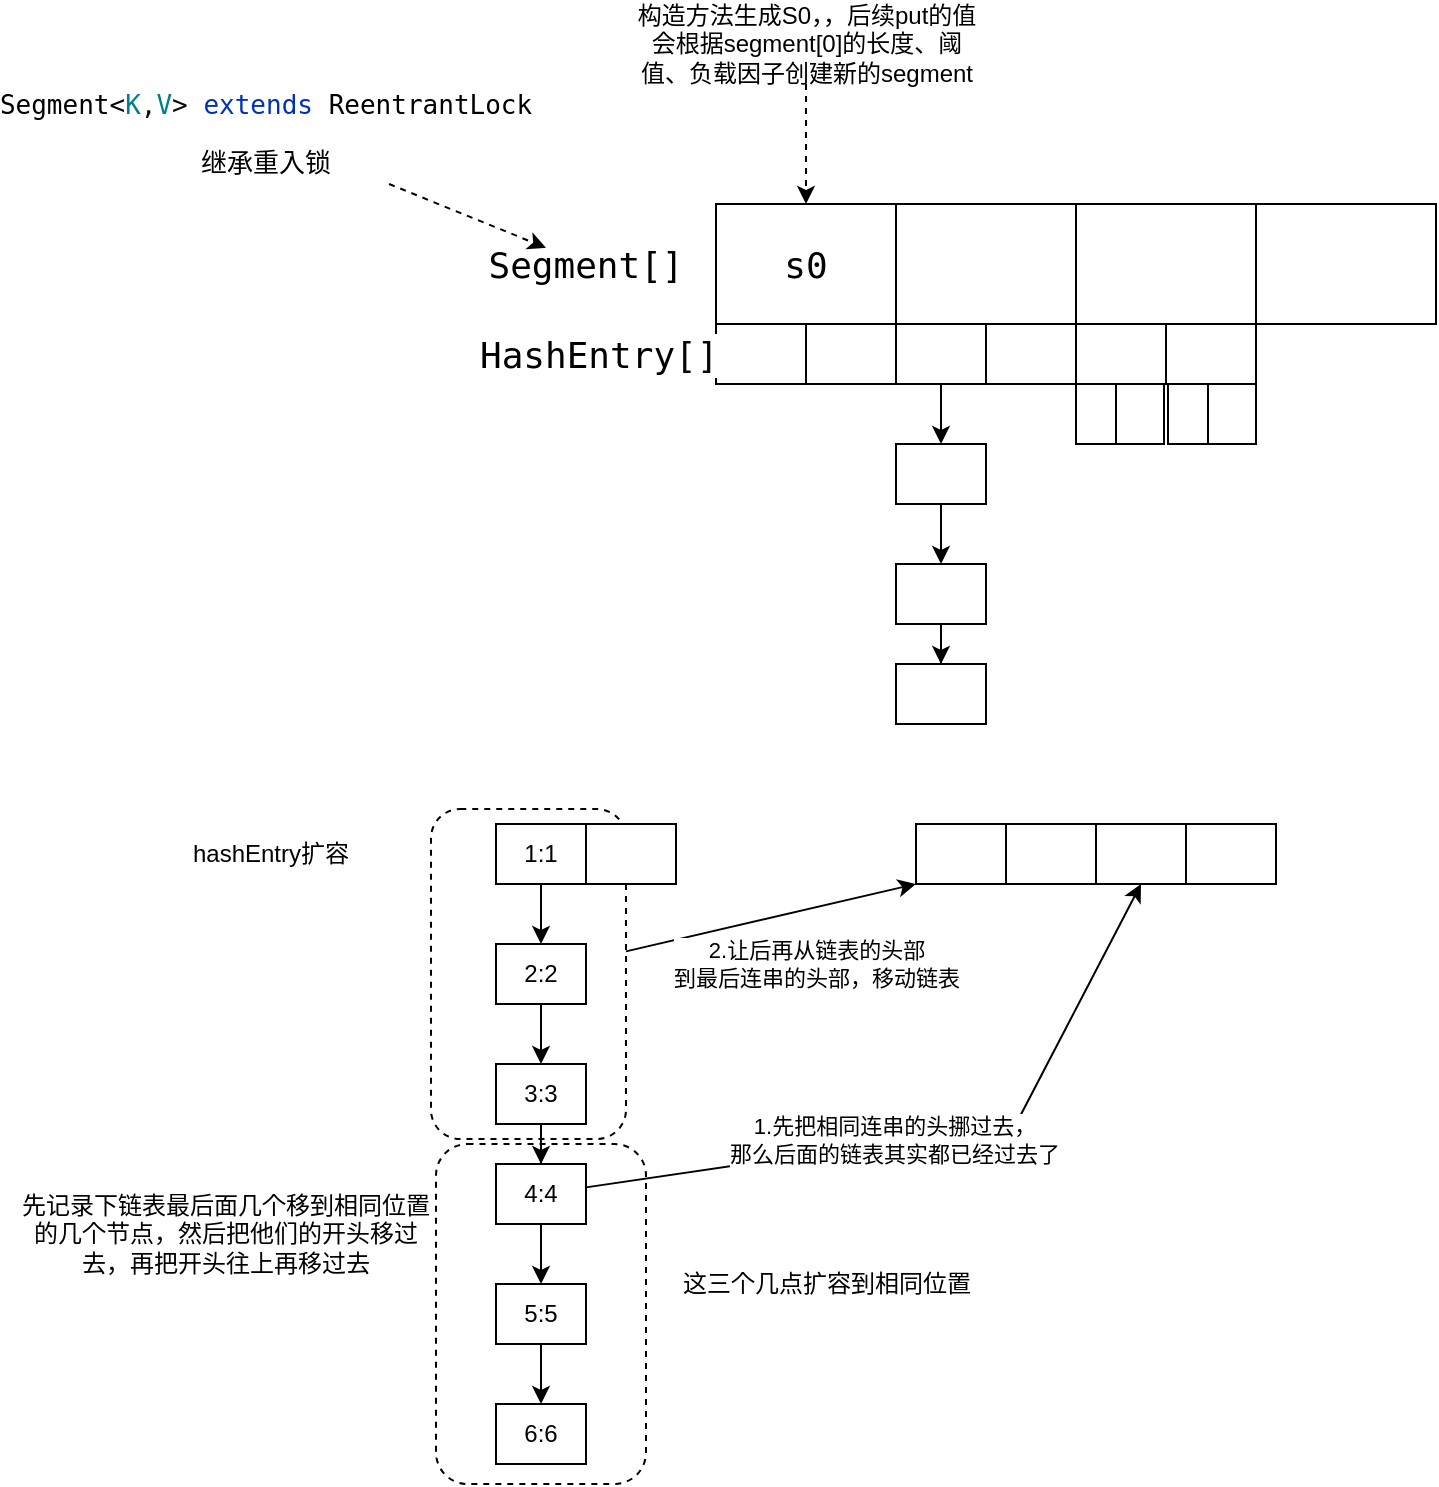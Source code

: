 <mxfile version="14.7.6" type="github" pages="2">
  <diagram id="Fzvb7RSM5rTjxrubtepL" name="1.7ConcurrentHashMap">
    <mxGraphModel dx="2012" dy="635" grid="1" gridSize="10" guides="1" tooltips="1" connect="1" arrows="1" fold="1" page="1" pageScale="1" pageWidth="827" pageHeight="1169" math="0" shadow="0">
      <root>
        <mxCell id="0" />
        <mxCell id="1" parent="0" />
        <mxCell id="SpWOobQAloT7dxqmhvdy-43" value="" style="rounded=1;whiteSpace=wrap;html=1;dashed=1;" vertex="1" parent="1">
          <mxGeometry x="-62.5" y="432.5" width="97.5" height="165" as="geometry" />
        </mxCell>
        <mxCell id="SpWOobQAloT7dxqmhvdy-36" value="" style="rounded=1;whiteSpace=wrap;html=1;dashed=1;arcSize=15;" vertex="1" parent="1">
          <mxGeometry x="-60" y="600" width="105" height="170" as="geometry" />
        </mxCell>
        <mxCell id="NuMqMbZF1dJRSCSBSGXp-2" value="&lt;pre style=&quot;background-color: #ffffff ; color: #080808 ; font-family: &amp;#34;jetbrains mono&amp;#34; , monospace ; font-size: 13.5pt&quot;&gt;&lt;span style=&quot;color: #000000&quot;&gt;s0&lt;/span&gt;&lt;/pre&gt;" style="rounded=0;whiteSpace=wrap;html=1;" parent="1" vertex="1">
          <mxGeometry x="80" y="130" width="90" height="60" as="geometry" />
        </mxCell>
        <mxCell id="NuMqMbZF1dJRSCSBSGXp-3" value="" style="rounded=0;whiteSpace=wrap;html=1;" parent="1" vertex="1">
          <mxGeometry x="170" y="130" width="90" height="60" as="geometry" />
        </mxCell>
        <mxCell id="NuMqMbZF1dJRSCSBSGXp-4" value="" style="rounded=0;whiteSpace=wrap;html=1;" parent="1" vertex="1">
          <mxGeometry x="260" y="130" width="90" height="60" as="geometry" />
        </mxCell>
        <mxCell id="NuMqMbZF1dJRSCSBSGXp-5" value="" style="rounded=0;whiteSpace=wrap;html=1;" parent="1" vertex="1">
          <mxGeometry x="350" y="130" width="90" height="60" as="geometry" />
        </mxCell>
        <mxCell id="NuMqMbZF1dJRSCSBSGXp-6" value="" style="rounded=0;whiteSpace=wrap;html=1;" parent="1" vertex="1">
          <mxGeometry x="80" y="190" width="45" height="30" as="geometry" />
        </mxCell>
        <mxCell id="NuMqMbZF1dJRSCSBSGXp-7" value="" style="rounded=0;whiteSpace=wrap;html=1;" parent="1" vertex="1">
          <mxGeometry x="125" y="190" width="45" height="30" as="geometry" />
        </mxCell>
        <mxCell id="tu23rs6nQoFqhlMrEVJC-2" value="" style="edgeStyle=orthogonalEdgeStyle;rounded=0;orthogonalLoop=1;jettySize=auto;html=1;" edge="1" parent="1" source="NuMqMbZF1dJRSCSBSGXp-8" target="tu23rs6nQoFqhlMrEVJC-1">
          <mxGeometry relative="1" as="geometry" />
        </mxCell>
        <mxCell id="NuMqMbZF1dJRSCSBSGXp-8" value="" style="rounded=0;whiteSpace=wrap;html=1;" parent="1" vertex="1">
          <mxGeometry x="170" y="190" width="45" height="30" as="geometry" />
        </mxCell>
        <mxCell id="NuMqMbZF1dJRSCSBSGXp-9" value="" style="rounded=0;whiteSpace=wrap;html=1;" parent="1" vertex="1">
          <mxGeometry x="215" y="190" width="45" height="30" as="geometry" />
        </mxCell>
        <mxCell id="NuMqMbZF1dJRSCSBSGXp-10" value="" style="rounded=0;whiteSpace=wrap;html=1;" parent="1" vertex="1">
          <mxGeometry x="260" y="190" width="45" height="30" as="geometry" />
        </mxCell>
        <mxCell id="NuMqMbZF1dJRSCSBSGXp-11" value="" style="rounded=0;whiteSpace=wrap;html=1;" parent="1" vertex="1">
          <mxGeometry x="305" y="190" width="45" height="30" as="geometry" />
        </mxCell>
        <mxCell id="SpWOobQAloT7dxqmhvdy-1" style="edgeStyle=none;rounded=0;orthogonalLoop=1;jettySize=auto;html=1;entryX=0;entryY=1;entryDx=0;entryDy=0;dashed=1;" edge="1" parent="1" source="NuMqMbZF1dJRSCSBSGXp-12" target="NuMqMbZF1dJRSCSBSGXp-14">
          <mxGeometry relative="1" as="geometry" />
        </mxCell>
        <mxCell id="NuMqMbZF1dJRSCSBSGXp-12" value="" style="rounded=0;whiteSpace=wrap;html=1;" parent="1" vertex="1">
          <mxGeometry x="260" y="220" width="20" height="30" as="geometry" />
        </mxCell>
        <mxCell id="NuMqMbZF1dJRSCSBSGXp-14" value="" style="rounded=0;whiteSpace=wrap;html=1;" parent="1" vertex="1">
          <mxGeometry x="280" y="220" width="24" height="30" as="geometry" />
        </mxCell>
        <mxCell id="NuMqMbZF1dJRSCSBSGXp-16" value="" style="rounded=0;whiteSpace=wrap;html=1;" parent="1" vertex="1">
          <mxGeometry x="306" y="220" width="20" height="30" as="geometry" />
        </mxCell>
        <mxCell id="NuMqMbZF1dJRSCSBSGXp-17" value="" style="rounded=0;whiteSpace=wrap;html=1;" parent="1" vertex="1">
          <mxGeometry x="326" y="220" width="24" height="30" as="geometry" />
        </mxCell>
        <mxCell id="NuMqMbZF1dJRSCSBSGXp-18" value="&lt;pre style=&quot;background-color: #ffffff ; color: #080808 ; font-family: &amp;#34;jetbrains mono&amp;#34; , monospace ; font-size: 13.5pt&quot;&gt;&lt;span style=&quot;color: #000000&quot;&gt;Segment[]&lt;/span&gt;&lt;/pre&gt;" style="text;html=1;strokeColor=none;fillColor=none;align=center;verticalAlign=middle;whiteSpace=wrap;rounded=0;" parent="1" vertex="1">
          <mxGeometry x="-5" y="150" width="40" height="20" as="geometry" />
        </mxCell>
        <mxCell id="tu23rs6nQoFqhlMrEVJC-4" value="" style="edgeStyle=orthogonalEdgeStyle;rounded=0;orthogonalLoop=1;jettySize=auto;html=1;" edge="1" parent="1" source="tu23rs6nQoFqhlMrEVJC-1" target="tu23rs6nQoFqhlMrEVJC-3">
          <mxGeometry relative="1" as="geometry" />
        </mxCell>
        <mxCell id="tu23rs6nQoFqhlMrEVJC-1" value="" style="rounded=0;whiteSpace=wrap;html=1;" vertex="1" parent="1">
          <mxGeometry x="170" y="250" width="45" height="30" as="geometry" />
        </mxCell>
        <mxCell id="tu23rs6nQoFqhlMrEVJC-6" value="" style="edgeStyle=orthogonalEdgeStyle;rounded=0;orthogonalLoop=1;jettySize=auto;html=1;" edge="1" parent="1" source="tu23rs6nQoFqhlMrEVJC-3" target="tu23rs6nQoFqhlMrEVJC-5">
          <mxGeometry relative="1" as="geometry" />
        </mxCell>
        <mxCell id="tu23rs6nQoFqhlMrEVJC-3" value="" style="rounded=0;whiteSpace=wrap;html=1;" vertex="1" parent="1">
          <mxGeometry x="170" y="310" width="45" height="30" as="geometry" />
        </mxCell>
        <mxCell id="tu23rs6nQoFqhlMrEVJC-5" value="" style="rounded=0;whiteSpace=wrap;html=1;" vertex="1" parent="1">
          <mxGeometry x="170" y="360" width="45" height="30" as="geometry" />
        </mxCell>
        <mxCell id="tu23rs6nQoFqhlMrEVJC-7" value="&lt;pre style=&quot;background-color: #ffffff ; color: #080808 ; font-family: &amp;#34;jetbrains mono&amp;#34; , monospace ; font-size: 13.5pt&quot;&gt;&lt;span style=&quot;color: #000000&quot;&gt;HashEntry&lt;/span&gt;[] &lt;/pre&gt;" style="text;whiteSpace=wrap;html=1;" vertex="1" parent="1">
          <mxGeometry x="-40" y="170" width="110" height="60" as="geometry" />
        </mxCell>
        <mxCell id="SciKpnvPr74kQoyALNPm-2" style="edgeStyle=orthogonalEdgeStyle;rounded=0;orthogonalLoop=1;jettySize=auto;html=1;dashed=1;" edge="1" parent="1" source="SciKpnvPr74kQoyALNPm-1" target="NuMqMbZF1dJRSCSBSGXp-2">
          <mxGeometry relative="1" as="geometry" />
        </mxCell>
        <mxCell id="SciKpnvPr74kQoyALNPm-1" value="构造方法生成S0，，后续put的值会根据segment[0]的长度、阈值、负载因子创建新的segment" style="text;html=1;strokeColor=none;fillColor=none;align=center;verticalAlign=middle;whiteSpace=wrap;rounded=0;" vertex="1" parent="1">
          <mxGeometry x="37.5" y="30" width="175" height="40" as="geometry" />
        </mxCell>
        <mxCell id="SciKpnvPr74kQoyALNPm-6" style="rounded=0;orthogonalLoop=1;jettySize=auto;html=1;dashed=1;" edge="1" parent="1" source="SciKpnvPr74kQoyALNPm-4" target="NuMqMbZF1dJRSCSBSGXp-18">
          <mxGeometry relative="1" as="geometry" />
        </mxCell>
        <mxCell id="SciKpnvPr74kQoyALNPm-4" value="&lt;pre style=&quot;background-color: rgb(255 , 255 , 255) ; color: rgb(8 , 8 , 8) ; font-family: &amp;#34;jetbrains mono&amp;#34; , monospace ; font-size: 13px&quot;&gt;&lt;span style=&quot;color: #000000&quot;&gt;Segment&lt;/span&gt;&amp;lt;&lt;span style=&quot;color: #007e8a&quot;&gt;K&lt;/span&gt;,&lt;span style=&quot;color: #007e8a&quot;&gt;V&lt;/span&gt;&amp;gt; &lt;span style=&quot;color: #0033b3&quot;&gt;extends &lt;/span&gt;&lt;span style=&quot;color: rgb(0 , 0 , 0)&quot;&gt;ReentrantLock&lt;/span&gt;&lt;/pre&gt;&lt;pre style=&quot;background-color: rgb(255 , 255 , 255) ; font-family: &amp;#34;jetbrains mono&amp;#34; , monospace ; font-size: 13px&quot;&gt;继承重入锁&lt;/pre&gt;" style="text;html=1;strokeColor=none;fillColor=none;align=center;verticalAlign=middle;whiteSpace=wrap;rounded=0;" vertex="1" parent="1">
          <mxGeometry x="-270" y="70" width="250" height="50" as="geometry" />
        </mxCell>
        <mxCell id="SpWOobQAloT7dxqmhvdy-2" value="hashEntry扩容" style="text;html=1;strokeColor=none;fillColor=none;align=center;verticalAlign=middle;whiteSpace=wrap;rounded=0;" vertex="1" parent="1">
          <mxGeometry x="-230" y="445" width="175" height="20" as="geometry" />
        </mxCell>
        <mxCell id="SpWOobQAloT7dxqmhvdy-3" value="" style="edgeStyle=orthogonalEdgeStyle;rounded=0;orthogonalLoop=1;jettySize=auto;html=1;" edge="1" parent="1" source="SpWOobQAloT7dxqmhvdy-4" target="SpWOobQAloT7dxqmhvdy-6">
          <mxGeometry relative="1" as="geometry" />
        </mxCell>
        <mxCell id="SpWOobQAloT7dxqmhvdy-4" value="1:1" style="rounded=0;whiteSpace=wrap;html=1;" vertex="1" parent="1">
          <mxGeometry x="-30" y="440" width="45" height="30" as="geometry" />
        </mxCell>
        <mxCell id="SpWOobQAloT7dxqmhvdy-5" value="" style="edgeStyle=orthogonalEdgeStyle;rounded=0;orthogonalLoop=1;jettySize=auto;html=1;" edge="1" parent="1" source="SpWOobQAloT7dxqmhvdy-6" target="SpWOobQAloT7dxqmhvdy-8">
          <mxGeometry relative="1" as="geometry" />
        </mxCell>
        <mxCell id="SpWOobQAloT7dxqmhvdy-6" value="2:2" style="rounded=0;whiteSpace=wrap;html=1;" vertex="1" parent="1">
          <mxGeometry x="-30" y="500" width="45" height="30" as="geometry" />
        </mxCell>
        <mxCell id="SpWOobQAloT7dxqmhvdy-7" value="" style="edgeStyle=orthogonalEdgeStyle;rounded=0;orthogonalLoop=1;jettySize=auto;html=1;" edge="1" parent="1" source="SpWOobQAloT7dxqmhvdy-8" target="SpWOobQAloT7dxqmhvdy-9">
          <mxGeometry relative="1" as="geometry" />
        </mxCell>
        <mxCell id="SpWOobQAloT7dxqmhvdy-8" value="3:3" style="rounded=0;whiteSpace=wrap;html=1;" vertex="1" parent="1">
          <mxGeometry x="-30" y="560" width="45" height="30" as="geometry" />
        </mxCell>
        <mxCell id="SpWOobQAloT7dxqmhvdy-34" value="" style="edgeStyle=none;rounded=0;orthogonalLoop=1;jettySize=auto;html=1;" edge="1" parent="1" source="SpWOobQAloT7dxqmhvdy-9" target="SpWOobQAloT7dxqmhvdy-33">
          <mxGeometry relative="1" as="geometry" />
        </mxCell>
        <mxCell id="SpWOobQAloT7dxqmhvdy-40" style="edgeStyle=none;rounded=0;orthogonalLoop=1;jettySize=auto;html=1;entryX=0.5;entryY=1;entryDx=0;entryDy=0;" edge="1" parent="1" source="SpWOobQAloT7dxqmhvdy-9" target="SpWOobQAloT7dxqmhvdy-31">
          <mxGeometry relative="1" as="geometry">
            <Array as="points">
              <mxPoint x="230" y="590" />
            </Array>
          </mxGeometry>
        </mxCell>
        <mxCell id="SpWOobQAloT7dxqmhvdy-41" value="1.先把相同连串的头挪过去，&lt;br&gt;那么后面的链表其实都已经过去了" style="edgeLabel;html=1;align=center;verticalAlign=middle;resizable=0;points=[];" vertex="1" connectable="0" parent="SpWOobQAloT7dxqmhvdy-40">
          <mxGeometry x="-0.116" y="1" relative="1" as="geometry">
            <mxPoint as="offset" />
          </mxGeometry>
        </mxCell>
        <mxCell id="SpWOobQAloT7dxqmhvdy-9" value="4:4" style="rounded=0;whiteSpace=wrap;html=1;" vertex="1" parent="1">
          <mxGeometry x="-30" y="610" width="45" height="30" as="geometry" />
        </mxCell>
        <mxCell id="SpWOobQAloT7dxqmhvdy-10" value="" style="rounded=0;whiteSpace=wrap;html=1;" vertex="1" parent="1">
          <mxGeometry x="15" y="440" width="45" height="30" as="geometry" />
        </mxCell>
        <mxCell id="SpWOobQAloT7dxqmhvdy-14" value="" style="rounded=0;whiteSpace=wrap;html=1;" vertex="1" parent="1">
          <mxGeometry x="180" y="440" width="45" height="30" as="geometry" />
        </mxCell>
        <mxCell id="SpWOobQAloT7dxqmhvdy-20" value="" style="rounded=0;whiteSpace=wrap;html=1;" vertex="1" parent="1">
          <mxGeometry x="225" y="440" width="45" height="30" as="geometry" />
        </mxCell>
        <mxCell id="SpWOobQAloT7dxqmhvdy-31" value="" style="rounded=0;whiteSpace=wrap;html=1;" vertex="1" parent="1">
          <mxGeometry x="270" y="440" width="45" height="30" as="geometry" />
        </mxCell>
        <mxCell id="SpWOobQAloT7dxqmhvdy-32" value="" style="rounded=0;whiteSpace=wrap;html=1;" vertex="1" parent="1">
          <mxGeometry x="315" y="440" width="45" height="30" as="geometry" />
        </mxCell>
        <mxCell id="SpWOobQAloT7dxqmhvdy-39" value="" style="edgeStyle=none;rounded=0;orthogonalLoop=1;jettySize=auto;html=1;" edge="1" parent="1" source="SpWOobQAloT7dxqmhvdy-33" target="SpWOobQAloT7dxqmhvdy-38">
          <mxGeometry relative="1" as="geometry" />
        </mxCell>
        <mxCell id="SpWOobQAloT7dxqmhvdy-33" value="5:5" style="rounded=0;whiteSpace=wrap;html=1;" vertex="1" parent="1">
          <mxGeometry x="-30" y="670" width="45" height="30" as="geometry" />
        </mxCell>
        <mxCell id="SpWOobQAloT7dxqmhvdy-35" value="先记录下链表最后面几个移到相同位置的几个节点，然后把他们的开头移过去，再把开头往上再移过去" style="text;html=1;strokeColor=none;fillColor=none;align=center;verticalAlign=middle;whiteSpace=wrap;rounded=0;" vertex="1" parent="1">
          <mxGeometry x="-270" y="600" width="210" height="90" as="geometry" />
        </mxCell>
        <mxCell id="SpWOobQAloT7dxqmhvdy-37" value="这三个几点扩容到相同位置" style="text;html=1;align=center;verticalAlign=middle;resizable=0;points=[];autosize=1;strokeColor=none;" vertex="1" parent="1">
          <mxGeometry x="55" y="660" width="160" height="20" as="geometry" />
        </mxCell>
        <mxCell id="SpWOobQAloT7dxqmhvdy-38" value="6:6" style="rounded=0;whiteSpace=wrap;html=1;" vertex="1" parent="1">
          <mxGeometry x="-30" y="730" width="45" height="30" as="geometry" />
        </mxCell>
        <mxCell id="SpWOobQAloT7dxqmhvdy-44" value="2.让后再从链表的头部&lt;br&gt;到最后连串的头部，移动链表" style="edgeStyle=none;rounded=0;orthogonalLoop=1;jettySize=auto;html=1;entryX=0;entryY=1;entryDx=0;entryDy=0;" edge="1" parent="1" source="SpWOobQAloT7dxqmhvdy-43" target="SpWOobQAloT7dxqmhvdy-14">
          <mxGeometry x="0.224" y="-28" relative="1" as="geometry">
            <mxPoint as="offset" />
          </mxGeometry>
        </mxCell>
      </root>
    </mxGraphModel>
  </diagram>
  <diagram id="kOR8MeG75AAu46VqsiLO" name="1.7HashMap">
    <mxGraphModel dx="1935" dy="685" grid="1" gridSize="10" guides="1" tooltips="1" connect="1" arrows="1" fold="1" page="1" pageScale="1" pageWidth="827" pageHeight="1169" math="0" shadow="0">
      <root>
        <mxCell id="NhHVNr-ap2CFED7T8A9z-0" />
        <mxCell id="NhHVNr-ap2CFED7T8A9z-1" parent="NhHVNr-ap2CFED7T8A9z-0" />
        <mxCell id="jK-MI6j5NtE0plNj9lit-0" value="&lt;pre style=&quot;background-color: #ffffff ; color: #080808 ; font-family: &amp;#34;jetbrains mono&amp;#34; , monospace ; font-size: 13.5pt&quot;&gt;&lt;br&gt;&lt;/pre&gt;" style="rounded=0;whiteSpace=wrap;html=1;" vertex="1" parent="NhHVNr-ap2CFED7T8A9z-1">
          <mxGeometry x="80" y="130" width="90" height="60" as="geometry" />
        </mxCell>
        <mxCell id="jK-MI6j5NtE0plNj9lit-1" value="" style="rounded=0;whiteSpace=wrap;html=1;" vertex="1" parent="NhHVNr-ap2CFED7T8A9z-1">
          <mxGeometry x="170" y="130" width="90" height="60" as="geometry" />
        </mxCell>
        <mxCell id="jK-MI6j5NtE0plNj9lit-24" value="" style="edgeStyle=orthogonalEdgeStyle;rounded=0;orthogonalLoop=1;jettySize=auto;html=1;" edge="1" parent="NhHVNr-ap2CFED7T8A9z-1" source="jK-MI6j5NtE0plNj9lit-2" target="jK-MI6j5NtE0plNj9lit-23">
          <mxGeometry relative="1" as="geometry" />
        </mxCell>
        <mxCell id="jK-MI6j5NtE0plNj9lit-2" value="1" style="rounded=0;whiteSpace=wrap;html=1;" vertex="1" parent="NhHVNr-ap2CFED7T8A9z-1">
          <mxGeometry x="260" y="130" width="90" height="60" as="geometry" />
        </mxCell>
        <mxCell id="jK-MI6j5NtE0plNj9lit-40" value="扩容" style="edgeStyle=orthogonalEdgeStyle;rounded=0;orthogonalLoop=1;jettySize=auto;html=1;entryX=0;entryY=0.5;entryDx=0;entryDy=0;" edge="1" parent="NhHVNr-ap2CFED7T8A9z-1" source="jK-MI6j5NtE0plNj9lit-3" target="jK-MI6j5NtE0plNj9lit-30">
          <mxGeometry relative="1" as="geometry" />
        </mxCell>
        <mxCell id="jK-MI6j5NtE0plNj9lit-3" value="" style="rounded=0;whiteSpace=wrap;html=1;" vertex="1" parent="NhHVNr-ap2CFED7T8A9z-1">
          <mxGeometry x="350" y="130" width="90" height="60" as="geometry" />
        </mxCell>
        <mxCell id="uSWIUME-SpePDBl0eqG3-4" style="edgeStyle=orthogonalEdgeStyle;rounded=0;orthogonalLoop=1;jettySize=auto;html=1;" edge="1" parent="NhHVNr-ap2CFED7T8A9z-1" source="jK-MI6j5NtE0plNj9lit-15" target="uSWIUME-SpePDBl0eqG3-3">
          <mxGeometry relative="1" as="geometry" />
        </mxCell>
        <mxCell id="jK-MI6j5NtE0plNj9lit-15" value="&lt;pre style=&quot;background-color: #ffffff ; color: #080808 ; font-family: &amp;#34;jetbrains mono&amp;#34; , monospace ; font-size: 13.5pt&quot;&gt;&lt;pre style=&quot;font-family: &amp;#34;jetbrains mono&amp;#34; , monospace ; font-size: 13.5pt&quot;&gt;&lt;span style=&quot;color: #000000&quot;&gt;Entry&lt;/span&gt;[] &lt;span style=&quot;color: #871094&quot;&gt;table&lt;/span&gt;&lt;/pre&gt;&lt;/pre&gt;" style="text;html=1;strokeColor=none;fillColor=none;align=center;verticalAlign=middle;whiteSpace=wrap;rounded=0;" vertex="1" parent="NhHVNr-ap2CFED7T8A9z-1">
          <mxGeometry x="-30" y="150" width="40" height="20" as="geometry" />
        </mxCell>
        <mxCell id="jK-MI6j5NtE0plNj9lit-26" value="" style="edgeStyle=orthogonalEdgeStyle;rounded=0;orthogonalLoop=1;jettySize=auto;html=1;" edge="1" parent="NhHVNr-ap2CFED7T8A9z-1" source="jK-MI6j5NtE0plNj9lit-23" target="jK-MI6j5NtE0plNj9lit-25">
          <mxGeometry relative="1" as="geometry" />
        </mxCell>
        <mxCell id="jK-MI6j5NtE0plNj9lit-23" value="2" style="rounded=0;whiteSpace=wrap;html=1;" vertex="1" parent="NhHVNr-ap2CFED7T8A9z-1">
          <mxGeometry x="260" y="270" width="90" height="60" as="geometry" />
        </mxCell>
        <mxCell id="jK-MI6j5NtE0plNj9lit-28" value="" style="edgeStyle=orthogonalEdgeStyle;rounded=0;orthogonalLoop=1;jettySize=auto;html=1;" edge="1" parent="NhHVNr-ap2CFED7T8A9z-1" source="jK-MI6j5NtE0plNj9lit-25" target="jK-MI6j5NtE0plNj9lit-27">
          <mxGeometry relative="1" as="geometry" />
        </mxCell>
        <mxCell id="jK-MI6j5NtE0plNj9lit-25" value="3" style="rounded=0;whiteSpace=wrap;html=1;" vertex="1" parent="NhHVNr-ap2CFED7T8A9z-1">
          <mxGeometry x="260" y="410" width="90" height="60" as="geometry" />
        </mxCell>
        <mxCell id="jK-MI6j5NtE0plNj9lit-27" value="4" style="rounded=0;whiteSpace=wrap;html=1;" vertex="1" parent="NhHVNr-ap2CFED7T8A9z-1">
          <mxGeometry x="260" y="550" width="90" height="60" as="geometry" />
        </mxCell>
        <mxCell id="jK-MI6j5NtE0plNj9lit-30" value="&lt;pre style=&quot;background-color: #ffffff ; color: #080808 ; font-family: &amp;#34;jetbrains mono&amp;#34; , monospace ; font-size: 13.5pt&quot;&gt;&lt;br&gt;&lt;/pre&gt;" style="rounded=0;whiteSpace=wrap;html=1;" vertex="1" parent="NhHVNr-ap2CFED7T8A9z-1">
          <mxGeometry x="610" y="130" width="90" height="60" as="geometry" />
        </mxCell>
        <mxCell id="jK-MI6j5NtE0plNj9lit-31" value="" style="rounded=0;whiteSpace=wrap;html=1;" vertex="1" parent="NhHVNr-ap2CFED7T8A9z-1">
          <mxGeometry x="700" y="130" width="90" height="60" as="geometry" />
        </mxCell>
        <mxCell id="jK-MI6j5NtE0plNj9lit-32" value="" style="edgeStyle=orthogonalEdgeStyle;rounded=0;orthogonalLoop=1;jettySize=auto;html=1;" edge="1" parent="NhHVNr-ap2CFED7T8A9z-1" source="jK-MI6j5NtE0plNj9lit-33" target="jK-MI6j5NtE0plNj9lit-36">
          <mxGeometry relative="1" as="geometry" />
        </mxCell>
        <mxCell id="jK-MI6j5NtE0plNj9lit-33" value="4" style="rounded=0;whiteSpace=wrap;html=1;" vertex="1" parent="NhHVNr-ap2CFED7T8A9z-1">
          <mxGeometry x="790" y="130" width="90" height="60" as="geometry" />
        </mxCell>
        <mxCell id="jK-MI6j5NtE0plNj9lit-34" value="" style="rounded=0;whiteSpace=wrap;html=1;" vertex="1" parent="NhHVNr-ap2CFED7T8A9z-1">
          <mxGeometry x="880" y="130" width="90" height="60" as="geometry" />
        </mxCell>
        <mxCell id="jK-MI6j5NtE0plNj9lit-35" value="" style="edgeStyle=orthogonalEdgeStyle;rounded=0;orthogonalLoop=1;jettySize=auto;html=1;" edge="1" parent="NhHVNr-ap2CFED7T8A9z-1" source="jK-MI6j5NtE0plNj9lit-36" target="jK-MI6j5NtE0plNj9lit-38">
          <mxGeometry relative="1" as="geometry" />
        </mxCell>
        <mxCell id="jK-MI6j5NtE0plNj9lit-36" value="3" style="rounded=0;whiteSpace=wrap;html=1;" vertex="1" parent="NhHVNr-ap2CFED7T8A9z-1">
          <mxGeometry x="790" y="270" width="90" height="60" as="geometry" />
        </mxCell>
        <mxCell id="jK-MI6j5NtE0plNj9lit-37" value="" style="edgeStyle=orthogonalEdgeStyle;rounded=0;orthogonalLoop=1;jettySize=auto;html=1;" edge="1" parent="NhHVNr-ap2CFED7T8A9z-1" source="jK-MI6j5NtE0plNj9lit-38" target="jK-MI6j5NtE0plNj9lit-39">
          <mxGeometry relative="1" as="geometry" />
        </mxCell>
        <mxCell id="jK-MI6j5NtE0plNj9lit-38" value="2" style="rounded=0;whiteSpace=wrap;html=1;" vertex="1" parent="NhHVNr-ap2CFED7T8A9z-1">
          <mxGeometry x="790" y="410" width="90" height="60" as="geometry" />
        </mxCell>
        <mxCell id="jK-MI6j5NtE0plNj9lit-39" value="1" style="rounded=0;whiteSpace=wrap;html=1;" vertex="1" parent="NhHVNr-ap2CFED7T8A9z-1">
          <mxGeometry x="790" y="550" width="90" height="60" as="geometry" />
        </mxCell>
        <mxCell id="jK-MI6j5NtE0plNj9lit-41" value="&lt;pre style=&quot;background-color: #ffffff ; color: #080808 ; font-family: &amp;#34;jetbrains mono&amp;#34; , monospace ; font-size: 13.5pt&quot;&gt;&lt;br&gt;&lt;/pre&gt;" style="rounded=0;whiteSpace=wrap;html=1;" vertex="1" parent="NhHVNr-ap2CFED7T8A9z-1">
          <mxGeometry x="970" y="130" width="90" height="60" as="geometry" />
        </mxCell>
        <mxCell id="jK-MI6j5NtE0plNj9lit-42" value="" style="rounded=0;whiteSpace=wrap;html=1;" vertex="1" parent="NhHVNr-ap2CFED7T8A9z-1">
          <mxGeometry x="1060" y="130" width="90" height="60" as="geometry" />
        </mxCell>
        <mxCell id="jK-MI6j5NtE0plNj9lit-43" value="" style="rounded=0;whiteSpace=wrap;html=1;" vertex="1" parent="NhHVNr-ap2CFED7T8A9z-1">
          <mxGeometry x="1150" y="130" width="90" height="60" as="geometry" />
        </mxCell>
        <mxCell id="jK-MI6j5NtE0plNj9lit-44" value="" style="rounded=0;whiteSpace=wrap;html=1;" vertex="1" parent="NhHVNr-ap2CFED7T8A9z-1">
          <mxGeometry x="1240" y="130" width="90" height="60" as="geometry" />
        </mxCell>
        <mxCell id="uSWIUME-SpePDBl0eqG3-3" value="&lt;pre style=&quot;background-color: #ffffff ; color: #080808 ; font-family: &amp;quot;jetbrains mono&amp;quot; , monospace ; font-size: 13.5pt&quot;&gt;&lt;span style=&quot;color: #0033b3&quot;&gt;final &lt;/span&gt;&lt;span style=&quot;color: #007e8a&quot;&gt;K &lt;/span&gt;&lt;span style=&quot;color: #871094&quot;&gt;key&lt;/span&gt;;&lt;br&gt;&lt;span style=&quot;color: #007e8a&quot;&gt;V &lt;/span&gt;&lt;span style=&quot;color: #871094&quot;&gt;value&lt;/span&gt;;&lt;br&gt;&lt;span style=&quot;color: #000000&quot;&gt;Entry&lt;/span&gt;&amp;lt;&lt;span style=&quot;color: #007e8a&quot;&gt;K&lt;/span&gt;,&lt;span style=&quot;color: #007e8a&quot;&gt;V&lt;/span&gt;&amp;gt; &lt;span style=&quot;color: #871094&quot;&gt;next&lt;/span&gt;;&lt;br&gt;&lt;span style=&quot;color: #0033b3&quot;&gt;int &lt;/span&gt;&lt;span style=&quot;color: #871094&quot;&gt;hash&lt;/span&gt;;&lt;/pre&gt;" style="text;whiteSpace=wrap;html=1;" vertex="1" parent="NhHVNr-ap2CFED7T8A9z-1">
          <mxGeometry x="-95" y="245" width="170" height="110" as="geometry" />
        </mxCell>
      </root>
    </mxGraphModel>
  </diagram>
</mxfile>

